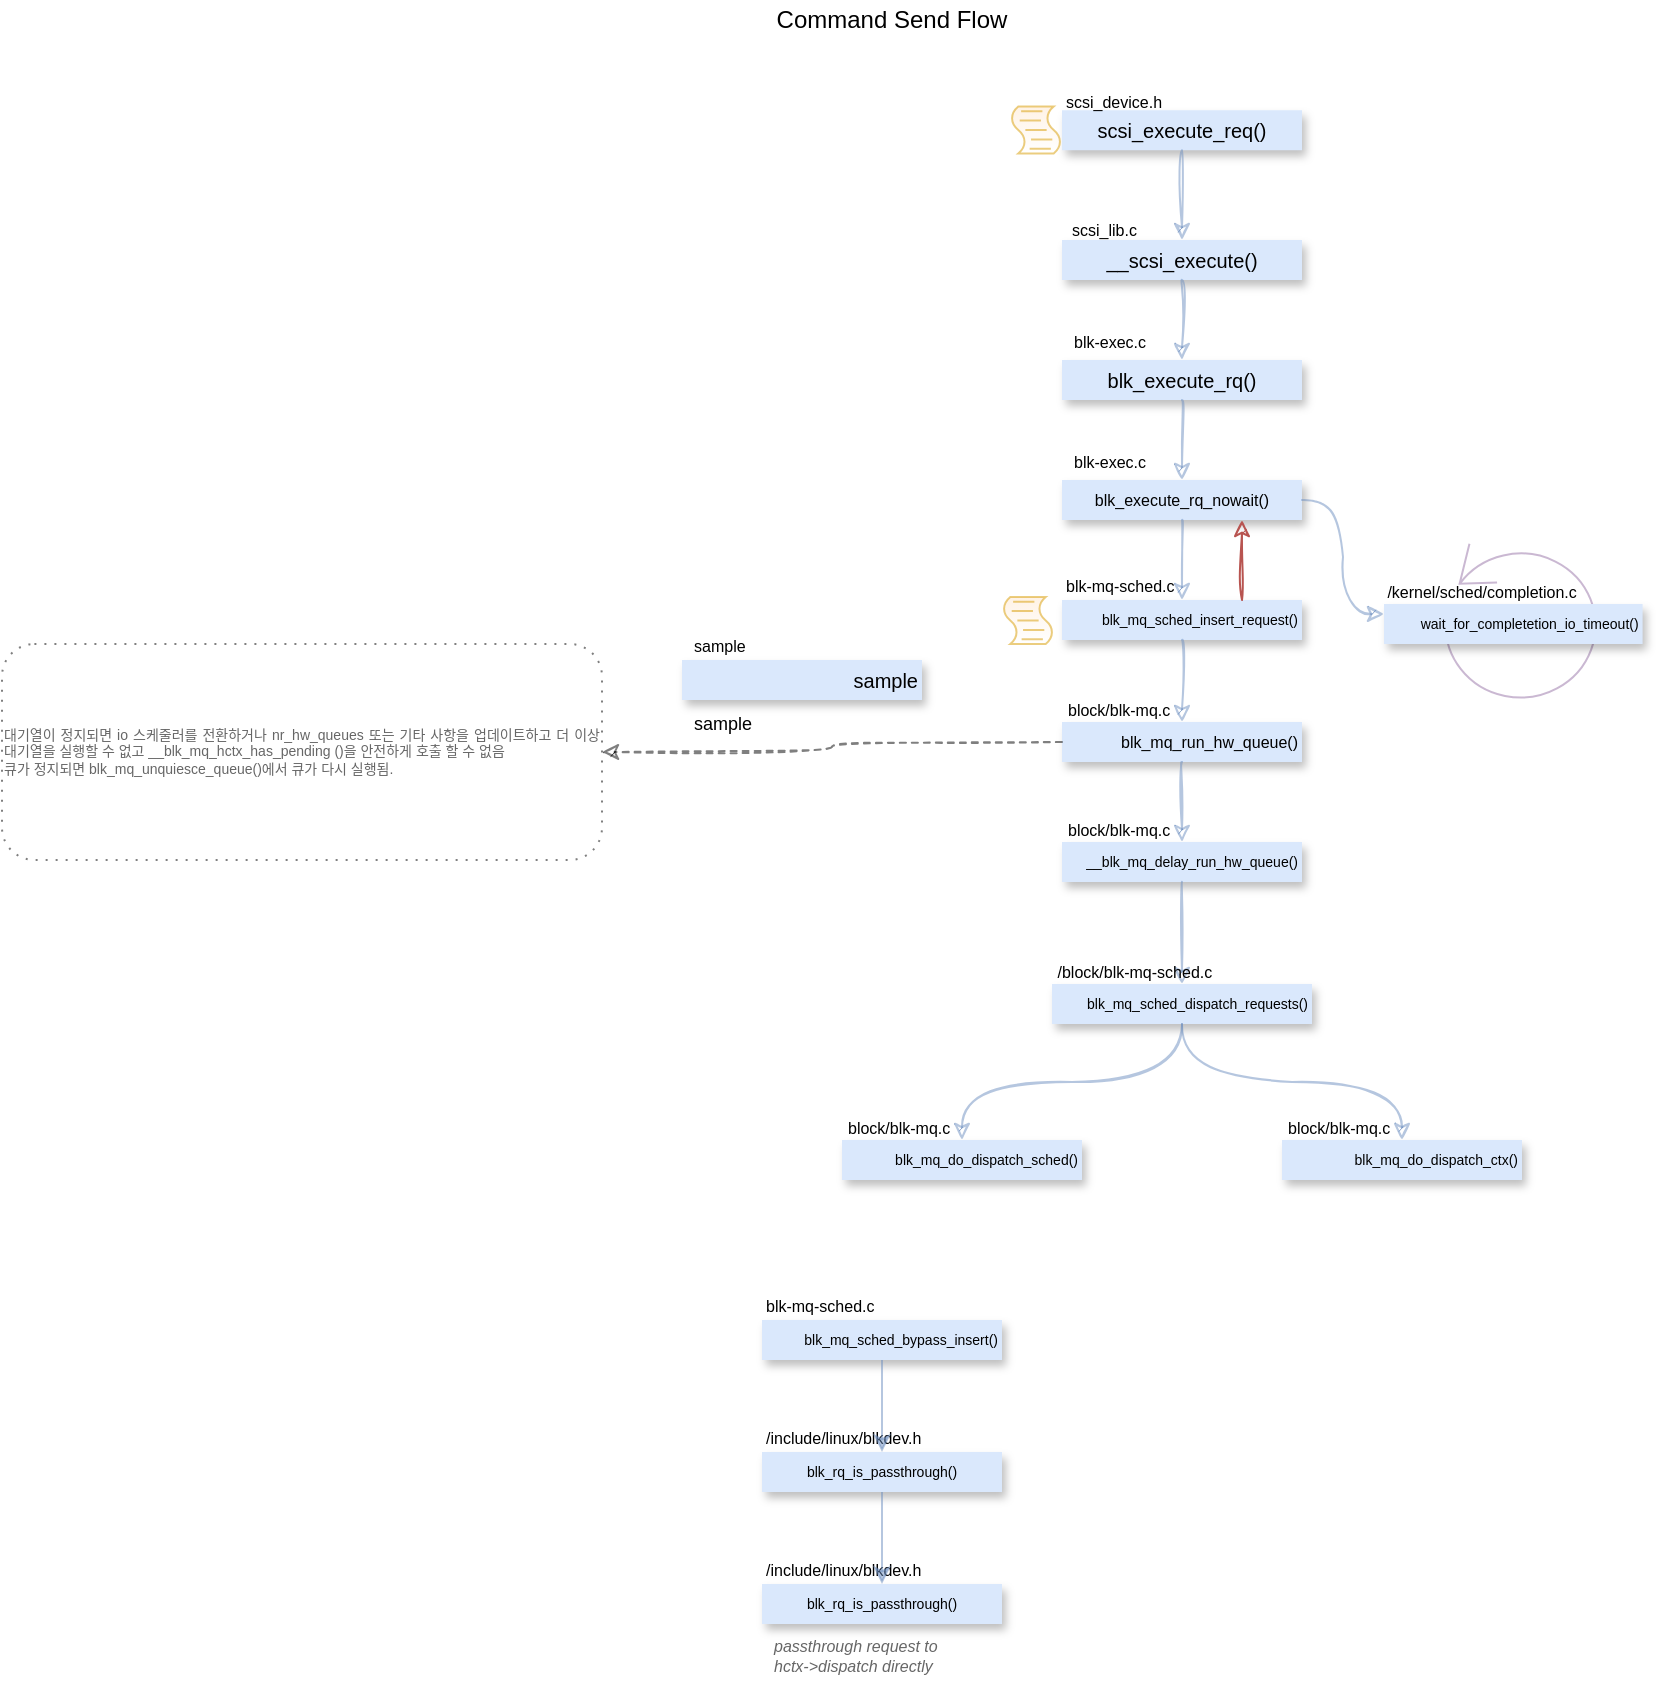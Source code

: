 <mxfile version="13.5.4" type="github" pages="2">
  <diagram name="Command Flow" id="0783ab3e-0a74-02c8-0abd-f7b4e66b4bec">
    <mxGraphModel dx="4013" dy="435" grid="1" gridSize="10" guides="1" tooltips="1" connect="1" arrows="1" fold="1" page="1" pageScale="1" pageWidth="1600" pageHeight="1200" math="0" shadow="0">
      <root>
        <mxCell id="0" />
        <mxCell id="1" parent="0" />
        <mxCell id="EdeA5Pz4NkCI4e-MdcIT-1" value="Command Send Flow" style="text;html=1;strokeColor=none;fillColor=none;align=center;verticalAlign=middle;whiteSpace=wrap;" parent="1" vertex="1">
          <mxGeometry x="-1530" y="10" width="130" height="20" as="geometry" />
        </mxCell>
        <mxCell id="EdeA5Pz4NkCI4e-MdcIT-8" value="" style="group;" parent="1" vertex="1" connectable="0">
          <mxGeometry x="-1380" y="50" width="120" height="50" as="geometry" />
        </mxCell>
        <mxCell id="EdeA5Pz4NkCI4e-MdcIT-9" value="scsi_execute_req()" style="swimlane;fontStyle=0;childLayout=stackLayout;horizontal=1;startSize=25;fillColor=#dae8fc;horizontalStack=0;resizeParent=1;resizeParentMax=0;resizeLast=0;collapsible=1;marginBottom=0;strokeColor=none;fontSize=10;swimlaneLine=0;glass=0;shadow=1;" parent="EdeA5Pz4NkCI4e-MdcIT-8" vertex="1" collapsed="1">
          <mxGeometry y="15.15" width="120" height="20" as="geometry">
            <mxRectangle y="15.15" width="120" height="24.85" as="alternateBounds" />
          </mxGeometry>
        </mxCell>
        <mxCell id="EdeA5Pz4NkCI4e-MdcIT-11" value="scsi_device.h" style="text;strokeColor=none;fillColor=none;align=left;verticalAlign=top;spacingLeft=4;spacingRight=4;overflow=hidden;rotatable=0;points=[[0,0.5],[1,0.5]];portConstraint=eastwest;shadow=1;glass=0;fontSize=8;" parent="EdeA5Pz4NkCI4e-MdcIT-8" vertex="1">
          <mxGeometry x="-4" y="-0.15" width="100" height="15.152" as="geometry" />
        </mxCell>
        <mxCell id="EdeA5Pz4NkCI4e-MdcIT-12" value="" style="group;opacity=50;" parent="1" vertex="1" connectable="0">
          <mxGeometry x="-1380" y="110" width="120" height="246" as="geometry" />
        </mxCell>
        <mxCell id="EdeA5Pz4NkCI4e-MdcIT-13" value="__scsi_execute()" style="swimlane;fontStyle=0;childLayout=stackLayout;horizontal=1;startSize=20;fillColor=#dae8fc;horizontalStack=0;resizeParent=1;resizeParentMax=0;resizeLast=0;collapsible=1;marginBottom=0;strokeColor=none;fontSize=10;swimlaneLine=0;glass=0;shadow=1;" parent="EdeA5Pz4NkCI4e-MdcIT-12" vertex="1" collapsed="1">
          <mxGeometry y="20" width="120" height="20" as="geometry">
            <mxRectangle y="20" width="120" height="46" as="alternateBounds" />
          </mxGeometry>
        </mxCell>
        <mxCell id="EdeA5Pz4NkCI4e-MdcIT-14" value="request and wait result" style="text;strokeColor=none;fillColor=none;align=left;verticalAlign=top;spacingLeft=4;spacingRight=4;overflow=hidden;rotatable=0;points=[[0,0.5],[1,0.5]];portConstraint=eastwest;fontSize=8;fontStyle=2;fontColor=#808080;" parent="EdeA5Pz4NkCI4e-MdcIT-13" vertex="1">
          <mxGeometry y="20" width="120" height="26" as="geometry" />
        </mxCell>
        <mxCell id="EdeA5Pz4NkCI4e-MdcIT-15" value="scsi_lib.c" style="text;strokeColor=none;fillColor=none;align=left;verticalAlign=top;spacingLeft=4;spacingRight=4;overflow=hidden;rotatable=0;points=[[0,0.5],[1,0.5]];portConstraint=eastwest;shadow=1;glass=0;fontSize=8;" parent="EdeA5Pz4NkCI4e-MdcIT-12" vertex="1">
          <mxGeometry x="-1" y="4" width="120" height="20" as="geometry" />
        </mxCell>
        <mxCell id="iEvllXyu_Ajh8W8uYIe0-1" value="" style="group;" vertex="1" connectable="0" parent="EdeA5Pz4NkCI4e-MdcIT-12">
          <mxGeometry y="60" width="120" height="186" as="geometry" />
        </mxCell>
        <mxCell id="iEvllXyu_Ajh8W8uYIe0-2" value="blk_execute_rq()" style="swimlane;fontStyle=0;childLayout=stackLayout;horizontal=1;startSize=20;fillColor=#dae8fc;horizontalStack=0;resizeParent=1;resizeParentMax=0;resizeLast=0;collapsible=1;marginBottom=0;strokeColor=none;fontSize=10;swimlaneLine=0;glass=0;shadow=1;" vertex="1" collapsed="1" parent="iEvllXyu_Ajh8W8uYIe0-1">
          <mxGeometry y="20" width="120" height="20" as="geometry">
            <mxRectangle y="20" width="120" height="46" as="alternateBounds" />
          </mxGeometry>
        </mxCell>
        <mxCell id="iEvllXyu_Ajh8W8uYIe0-3" value="insert request into queue" style="text;strokeColor=none;fillColor=none;align=left;verticalAlign=top;spacingLeft=4;spacingRight=4;overflow=hidden;rotatable=0;points=[[0,0.5],[1,0.5]];portConstraint=eastwest;fontSize=9;fontStyle=2;fontColor=#808080;" vertex="1" parent="iEvllXyu_Ajh8W8uYIe0-2">
          <mxGeometry y="20" width="120" height="26" as="geometry" />
        </mxCell>
        <mxCell id="iEvllXyu_Ajh8W8uYIe0-4" value="blk-exec.c" style="text;strokeColor=none;fillColor=none;align=left;verticalAlign=top;spacingLeft=4;spacingRight=4;overflow=hidden;rotatable=0;points=[[0,0.5],[1,0.5]];portConstraint=eastwest;shadow=1;glass=0;fontSize=8;" vertex="1" parent="iEvllXyu_Ajh8W8uYIe0-1">
          <mxGeometry width="100" height="20" as="geometry" />
        </mxCell>
        <mxCell id="iEvllXyu_Ajh8W8uYIe0-8" value="" style="group;" vertex="1" connectable="0" parent="iEvllXyu_Ajh8W8uYIe0-1">
          <mxGeometry y="60" width="120" height="126" as="geometry" />
        </mxCell>
        <mxCell id="iEvllXyu_Ajh8W8uYIe0-9" value="blk_execute_rq_nowait()" style="swimlane;fontStyle=0;childLayout=stackLayout;horizontal=1;startSize=20;fillColor=#dae8fc;horizontalStack=0;resizeParent=1;resizeParentMax=0;resizeLast=0;collapsible=1;marginBottom=0;strokeColor=none;fontSize=8;swimlaneLine=0;glass=0;shadow=1;align=center;" vertex="1" collapsed="1" parent="iEvllXyu_Ajh8W8uYIe0-8">
          <mxGeometry y="20" width="120" height="20" as="geometry">
            <mxRectangle y="20" width="120" height="46" as="alternateBounds" />
          </mxGeometry>
        </mxCell>
        <mxCell id="iEvllXyu_Ajh8W8uYIe0-10" value="insert request into queue" style="text;strokeColor=none;fillColor=none;align=left;verticalAlign=top;spacingLeft=4;spacingRight=4;overflow=hidden;rotatable=0;points=[[0,0.5],[1,0.5]];portConstraint=eastwest;fontSize=9;fontStyle=2;fontColor=#808080;" vertex="1" parent="iEvllXyu_Ajh8W8uYIe0-9">
          <mxGeometry y="20" width="120" height="26" as="geometry" />
        </mxCell>
        <mxCell id="iEvllXyu_Ajh8W8uYIe0-11" value="blk-exec.c" style="text;strokeColor=none;fillColor=none;align=left;verticalAlign=top;spacingLeft=4;spacingRight=4;overflow=hidden;rotatable=0;points=[[0,0.5],[1,0.5]];portConstraint=eastwest;shadow=1;glass=0;fontSize=8;" vertex="1" parent="iEvllXyu_Ajh8W8uYIe0-8">
          <mxGeometry width="100" height="20" as="geometry" />
        </mxCell>
        <mxCell id="iEvllXyu_Ajh8W8uYIe0-13" value="" style="group;" vertex="1" connectable="0" parent="iEvllXyu_Ajh8W8uYIe0-8">
          <mxGeometry y="60" width="120" height="66" as="geometry" />
        </mxCell>
        <mxCell id="iEvllXyu_Ajh8W8uYIe0-14" value="blk_mq_sched_insert_request()" style="swimlane;fontStyle=0;childLayout=stackLayout;horizontal=1;startSize=20;fillColor=#dae8fc;horizontalStack=0;resizeParent=1;resizeParentMax=0;resizeLast=0;collapsible=1;marginBottom=0;strokeColor=none;fontSize=7;swimlaneLine=0;glass=0;shadow=1;align=right;" vertex="1" collapsed="1" parent="iEvllXyu_Ajh8W8uYIe0-13">
          <mxGeometry y="20" width="120" height="20" as="geometry">
            <mxRectangle y="20" width="120" height="46" as="alternateBounds" />
          </mxGeometry>
        </mxCell>
        <mxCell id="iEvllXyu_Ajh8W8uYIe0-15" value="Queue Block에 insert" style="text;strokeColor=none;fillColor=none;align=left;verticalAlign=top;spacingLeft=4;spacingRight=4;overflow=hidden;rotatable=0;points=[[0,0.5],[1,0.5]];portConstraint=eastwest;fontSize=9;fontStyle=2;fontColor=#808080;" vertex="1" parent="iEvllXyu_Ajh8W8uYIe0-14">
          <mxGeometry y="20" width="120" height="26" as="geometry" />
        </mxCell>
        <mxCell id="iEvllXyu_Ajh8W8uYIe0-16" value="blk-mq-sched.c&#xa;" style="text;strokeColor=none;fillColor=none;align=left;verticalAlign=top;spacingLeft=4;spacingRight=4;overflow=hidden;rotatable=0;points=[[0,0.5],[1,0.5]];portConstraint=eastwest;shadow=1;glass=0;fontSize=8;" vertex="1" parent="iEvllXyu_Ajh8W8uYIe0-13">
          <mxGeometry x="-4" y="2" width="100" height="20" as="geometry" />
        </mxCell>
        <mxCell id="iEvllXyu_Ajh8W8uYIe0-17" style="edgeStyle=orthogonalEdgeStyle;rounded=0;orthogonalLoop=1;jettySize=auto;html=1;fontSize=7;fillColor=#dae8fc;strokeColor=#6c8ebf;opacity=50;curved=1;sketch=1;" edge="1" parent="iEvllXyu_Ajh8W8uYIe0-8" source="iEvllXyu_Ajh8W8uYIe0-9" target="iEvllXyu_Ajh8W8uYIe0-14">
          <mxGeometry relative="1" as="geometry" />
        </mxCell>
        <mxCell id="iEvllXyu_Ajh8W8uYIe0-21" style="edgeStyle=orthogonalEdgeStyle;rounded=0;orthogonalLoop=1;jettySize=auto;html=1;entryX=0.75;entryY=1;entryDx=0;entryDy=0;fontSize=7;fillColor=#f8cecc;strokeColor=#b85450;curved=1;sketch=1;" edge="1" parent="iEvllXyu_Ajh8W8uYIe0-8" source="iEvllXyu_Ajh8W8uYIe0-14" target="iEvllXyu_Ajh8W8uYIe0-9">
          <mxGeometry relative="1" as="geometry">
            <Array as="points">
              <mxPoint x="90" y="70" />
              <mxPoint x="90" y="70" />
            </Array>
          </mxGeometry>
        </mxCell>
        <mxCell id="iEvllXyu_Ajh8W8uYIe0-12" style="edgeStyle=orthogonalEdgeStyle;rounded=0;orthogonalLoop=1;jettySize=auto;html=1;entryX=0.5;entryY=0;entryDx=0;entryDy=0;fontSize=9;fillColor=#dae8fc;strokeColor=#6c8ebf;opacity=50;curved=1;sketch=1;" edge="1" parent="iEvllXyu_Ajh8W8uYIe0-1" source="iEvllXyu_Ajh8W8uYIe0-2" target="iEvllXyu_Ajh8W8uYIe0-9">
          <mxGeometry relative="1" as="geometry" />
        </mxCell>
        <mxCell id="iEvllXyu_Ajh8W8uYIe0-7" style="edgeStyle=orthogonalEdgeStyle;rounded=0;orthogonalLoop=1;jettySize=auto;html=1;fillColor=#dae8fc;strokeColor=#6c8ebf;opacity=50;curved=1;sketch=1;" edge="1" parent="EdeA5Pz4NkCI4e-MdcIT-12" source="EdeA5Pz4NkCI4e-MdcIT-13" target="iEvllXyu_Ajh8W8uYIe0-2">
          <mxGeometry relative="1" as="geometry" />
        </mxCell>
        <mxCell id="EdeA5Pz4NkCI4e-MdcIT-16" style="edgeStyle=orthogonalEdgeStyle;rounded=0;orthogonalLoop=1;jettySize=auto;html=1;fontSize=8;strokeColor=#6c8ebf;exitX=0.5;exitY=1;exitDx=0;exitDy=0;fillColor=#dae8fc;opacity=50;curved=1;sketch=1;" parent="1" source="EdeA5Pz4NkCI4e-MdcIT-9" target="EdeA5Pz4NkCI4e-MdcIT-13" edge="1">
          <mxGeometry relative="1" as="geometry">
            <mxPoint x="-1450" y="140" as="sourcePoint" />
            <mxPoint x="-1320" y="140" as="targetPoint" />
          </mxGeometry>
        </mxCell>
        <mxCell id="iEvllXyu_Ajh8W8uYIe0-22" style="edgeStyle=orthogonalEdgeStyle;rounded=0;orthogonalLoop=1;jettySize=auto;html=1;fontSize=7;fillColor=#dae8fc;strokeColor=#6c8ebf;entryX=0;entryY=0.25;entryDx=0;entryDy=0;opacity=50;curved=1;sketch=1;" edge="1" parent="1" source="iEvllXyu_Ajh8W8uYIe0-9" target="iEvllXyu_Ajh8W8uYIe0-45">
          <mxGeometry relative="1" as="geometry">
            <mxPoint x="-1222" y="261" as="targetPoint" />
          </mxGeometry>
        </mxCell>
        <mxCell id="iEvllXyu_Ajh8W8uYIe0-44" value="" style="group;" vertex="1" connectable="0" parent="1">
          <mxGeometry x="-1219" y="292" width="139" height="80" as="geometry" />
        </mxCell>
        <mxCell id="iEvllXyu_Ajh8W8uYIe0-123" value="" style="shape=mxgraph.bpmn.loop;html=1;outlineConnect=0;fontSize=8;opacity=50;align=center;fillColor=#e1d5e7;strokeColor=#9673a6;rotation=88;" vertex="1" parent="iEvllXyu_Ajh8W8uYIe0-44">
          <mxGeometry x="29" y="-11" width="81" height="81" as="geometry" />
        </mxCell>
        <mxCell id="iEvllXyu_Ajh8W8uYIe0-45" value="wait_for_completetion_io_timeout()" style="swimlane;fontStyle=0;childLayout=stackLayout;horizontal=1;startSize=20;fillColor=#dae8fc;horizontalStack=0;resizeParent=1;resizeParentMax=0;resizeLast=0;collapsible=1;marginBottom=0;strokeColor=none;fontSize=7;swimlaneLine=0;glass=0;shadow=1;align=right;" vertex="1" collapsed="1" parent="iEvllXyu_Ajh8W8uYIe0-44">
          <mxGeometry y="20" width="129.302" height="20" as="geometry">
            <mxRectangle y="20" width="129" height="46" as="alternateBounds" />
          </mxGeometry>
        </mxCell>
        <mxCell id="iEvllXyu_Ajh8W8uYIe0-46" value=" hang_check * (HZ/2) 만큼 &#xa;wait 이후 timeout" style="text;strokeColor=none;fillColor=none;align=left;verticalAlign=top;spacingLeft=4;spacingRight=4;overflow=hidden;rotatable=0;points=[[0,0.5],[1,0.5]];portConstraint=eastwest;fontSize=8;fontStyle=2;fontColor=#808080;" vertex="1" parent="iEvllXyu_Ajh8W8uYIe0-45">
          <mxGeometry y="20" width="129.302" height="26" as="geometry" />
        </mxCell>
        <mxCell id="iEvllXyu_Ajh8W8uYIe0-47" value="/kernel/sched/completion.c" style="text;strokeColor=none;fillColor=none;align=left;verticalAlign=top;spacingLeft=4;spacingRight=4;overflow=hidden;rotatable=0;points=[[0,0.5],[1,0.5]];portConstraint=eastwest;shadow=1;glass=0;fontSize=8;" vertex="1" parent="iEvllXyu_Ajh8W8uYIe0-44">
          <mxGeometry x="-4.31" y="3" width="115.833" height="20" as="geometry" />
        </mxCell>
        <mxCell id="iEvllXyu_Ajh8W8uYIe0-48" value="" style="group;" vertex="1" connectable="0" parent="1">
          <mxGeometry x="-1530" y="650" width="120" height="66" as="geometry" />
        </mxCell>
        <mxCell id="iEvllXyu_Ajh8W8uYIe0-49" value="blk_mq_sched_bypass_insert()" style="swimlane;fontStyle=0;childLayout=stackLayout;horizontal=1;startSize=20;fillColor=#dae8fc;horizontalStack=0;resizeParent=1;resizeParentMax=0;resizeLast=0;collapsible=1;marginBottom=0;strokeColor=none;fontSize=7;swimlaneLine=0;glass=0;shadow=1;align=right;" vertex="1" collapsed="1" parent="iEvllXyu_Ajh8W8uYIe0-48">
          <mxGeometry y="20" width="120" height="20" as="geometry">
            <mxRectangle y="20" width="120" height="46" as="alternateBounds" />
          </mxGeometry>
        </mxCell>
        <mxCell id="iEvllXyu_Ajh8W8uYIe0-50" value="passthrough request to&#xa;hctx-&gt;dispatch directly" style="text;strokeColor=none;fillColor=none;align=left;verticalAlign=top;spacingLeft=4;spacingRight=4;overflow=hidden;rotatable=0;points=[[0,0.5],[1,0.5]];portConstraint=eastwest;fontSize=8;fontStyle=2;fontColor=#666666;" vertex="1" parent="iEvllXyu_Ajh8W8uYIe0-49">
          <mxGeometry y="20" width="120" height="26" as="geometry" />
        </mxCell>
        <mxCell id="iEvllXyu_Ajh8W8uYIe0-51" value="blk-mq-sched.c&#xa;" style="text;strokeColor=none;fillColor=none;align=left;verticalAlign=top;spacingLeft=4;spacingRight=4;overflow=hidden;rotatable=0;points=[[0,0.5],[1,0.5]];portConstraint=eastwest;shadow=1;glass=0;fontSize=8;" vertex="1" parent="iEvllXyu_Ajh8W8uYIe0-48">
          <mxGeometry x="-4" y="2" width="100" height="20" as="geometry" />
        </mxCell>
        <mxCell id="iEvllXyu_Ajh8W8uYIe0-53" value="" style="group;" vertex="1" connectable="0" parent="1">
          <mxGeometry x="-1530" y="716" width="120" height="66" as="geometry" />
        </mxCell>
        <mxCell id="iEvllXyu_Ajh8W8uYIe0-54" value=" blk_rq_is_passthrough()" style="swimlane;fontStyle=0;childLayout=stackLayout;horizontal=1;startSize=20;fillColor=#dae8fc;horizontalStack=0;resizeParent=1;resizeParentMax=0;resizeLast=0;collapsible=1;marginBottom=0;strokeColor=none;fontSize=7;swimlaneLine=0;glass=0;shadow=1;align=center;" vertex="1" collapsed="1" parent="iEvllXyu_Ajh8W8uYIe0-53">
          <mxGeometry y="20" width="120" height="20" as="geometry">
            <mxRectangle y="20" width="120" height="46" as="alternateBounds" />
          </mxGeometry>
        </mxCell>
        <mxCell id="iEvllXyu_Ajh8W8uYIe0-56" value="/include/linux/blkdev.h" style="text;strokeColor=none;fillColor=none;align=left;verticalAlign=top;spacingLeft=4;spacingRight=4;overflow=hidden;rotatable=0;points=[[0,0.5],[1,0.5]];portConstraint=eastwest;shadow=1;glass=0;fontSize=8;" vertex="1" parent="iEvllXyu_Ajh8W8uYIe0-53">
          <mxGeometry x="-4" y="2" width="100" height="20" as="geometry" />
        </mxCell>
        <mxCell id="iEvllXyu_Ajh8W8uYIe0-57" value="" style="group;" vertex="1" connectable="0" parent="1">
          <mxGeometry x="-1530" y="782" width="120" height="66" as="geometry" />
        </mxCell>
        <mxCell id="iEvllXyu_Ajh8W8uYIe0-58" value=" blk_rq_is_passthrough()" style="swimlane;fontStyle=0;childLayout=stackLayout;horizontal=1;startSize=20;fillColor=#dae8fc;horizontalStack=0;resizeParent=1;resizeParentMax=0;resizeLast=0;collapsible=1;marginBottom=0;strokeColor=none;fontSize=7;swimlaneLine=0;glass=0;shadow=1;align=center;" vertex="1" parent="iEvllXyu_Ajh8W8uYIe0-57">
          <mxGeometry y="20" width="120" height="46" as="geometry">
            <mxRectangle y="20" width="120" height="20" as="alternateBounds" />
          </mxGeometry>
        </mxCell>
        <mxCell id="iEvllXyu_Ajh8W8uYIe0-59" value="passthrough request to&#xa;hctx-&gt;dispatch directly" style="text;strokeColor=none;fillColor=none;align=left;verticalAlign=top;spacingLeft=4;spacingRight=4;overflow=hidden;rotatable=0;points=[[0,0.5],[1,0.5]];portConstraint=eastwest;fontSize=8;fontColor=#666666;fontStyle=2;" vertex="1" parent="iEvllXyu_Ajh8W8uYIe0-58">
          <mxGeometry y="20" width="120" height="26" as="geometry" />
        </mxCell>
        <mxCell id="iEvllXyu_Ajh8W8uYIe0-60" value="/include/linux/blkdev.h" style="text;strokeColor=none;fillColor=none;align=left;verticalAlign=top;spacingLeft=4;spacingRight=4;overflow=hidden;rotatable=0;points=[[0,0.5],[1,0.5]];portConstraint=eastwest;shadow=1;glass=0;fontSize=8;" vertex="1" parent="iEvllXyu_Ajh8W8uYIe0-57">
          <mxGeometry x="-4" y="2" width="100" height="20" as="geometry" />
        </mxCell>
        <mxCell id="iEvllXyu_Ajh8W8uYIe0-61" style="edgeStyle=orthogonalEdgeStyle;rounded=0;orthogonalLoop=1;jettySize=auto;html=1;fontSize=8;fontColor=#666666;fillColor=#dae8fc;strokeColor=#6c8ebf;opacity=50;curved=1;" edge="1" parent="1" source="iEvllXyu_Ajh8W8uYIe0-49" target="iEvllXyu_Ajh8W8uYIe0-54">
          <mxGeometry relative="1" as="geometry" />
        </mxCell>
        <mxCell id="iEvllXyu_Ajh8W8uYIe0-94" style="edgeStyle=orthogonalEdgeStyle;rounded=1;orthogonalLoop=1;jettySize=auto;html=1;fontSize=8;fontColor=#666666;opacity=50;fillColor=#dae8fc;strokeColor=#6c8ebf;curved=1;" edge="1" parent="1" source="iEvllXyu_Ajh8W8uYIe0-54" target="iEvllXyu_Ajh8W8uYIe0-58">
          <mxGeometry relative="1" as="geometry" />
        </mxCell>
        <mxCell id="iEvllXyu_Ajh8W8uYIe0-96" style="edgeStyle=orthogonalEdgeStyle;rounded=1;orthogonalLoop=1;jettySize=auto;html=1;fontSize=8;fontColor=#666666;opacity=50;fillColor=#dae8fc;strokeColor=#6c8ebf;curved=1;sketch=1;" edge="1" parent="1" source="iEvllXyu_Ajh8W8uYIe0-14" target="iEvllXyu_Ajh8W8uYIe0-106">
          <mxGeometry relative="1" as="geometry">
            <mxPoint x="-1319.971" y="350.007" as="targetPoint" />
          </mxGeometry>
        </mxCell>
        <UserObject label="" link="https://elixir.bootlin.com/linux/v5.4.50/source/block/blk-mq-sched.c#L384" id="iEvllXyu_Ajh8W8uYIe0-99">
          <mxCell style="shape=mxgraph.bpmn.script_task;html=1;outlineConnect=0;fontSize=8;opacity=50;align=center;fillColor=#ffe6cc;strokeColor=#d79b00;gradientColor=#ffffff;" vertex="1" parent="1">
            <mxGeometry x="-1410" y="308.5" width="26" height="23.5" as="geometry" />
          </mxCell>
        </UserObject>
        <mxCell id="iEvllXyu_Ajh8W8uYIe0-105" value="" style="group;" vertex="1" connectable="0" parent="1">
          <mxGeometry x="-1380" y="320" width="120" height="97" as="geometry" />
        </mxCell>
        <mxCell id="iEvllXyu_Ajh8W8uYIe0-108" value="block/blk-mq.c" style="text;strokeColor=none;fillColor=none;align=left;verticalAlign=top;spacingLeft=4;spacingRight=4;overflow=hidden;rotatable=0;points=[[0,0.5],[1,0.5]];portConstraint=eastwest;shadow=1;glass=0;fontSize=8;" vertex="1" parent="iEvllXyu_Ajh8W8uYIe0-105">
          <mxGeometry x="-3" y="34" width="100" height="20" as="geometry" />
        </mxCell>
        <mxCell id="iEvllXyu_Ajh8W8uYIe0-106" value="blk_mq_run_hw_queue()" style="swimlane;fontStyle=0;childLayout=stackLayout;horizontal=1;startSize=20;fillColor=#dae8fc;horizontalStack=0;resizeParent=1;resizeParentMax=0;resizeLast=0;collapsible=1;marginBottom=0;strokeColor=none;fontSize=8;swimlaneLine=0;glass=0;shadow=1;align=right;" vertex="1" collapsed="1" parent="iEvllXyu_Ajh8W8uYIe0-105">
          <mxGeometry y="51" width="120" height="20" as="geometry">
            <mxRectangle y="51" width="120" height="46" as="alternateBounds" />
          </mxGeometry>
        </mxCell>
        <mxCell id="iEvllXyu_Ajh8W8uYIe0-107" value="+ field: type" style="text;strokeColor=none;fillColor=none;align=left;verticalAlign=top;spacingLeft=4;spacingRight=4;overflow=hidden;rotatable=0;points=[[0,0.5],[1,0.5]];portConstraint=eastwest;fontSize=9;" vertex="1" parent="iEvllXyu_Ajh8W8uYIe0-106">
          <mxGeometry y="20" width="120" height="26" as="geometry" />
        </mxCell>
        <mxCell id="iEvllXyu_Ajh8W8uYIe0-124" value="" style="group;" vertex="1" connectable="0" parent="1">
          <mxGeometry x="-1380" y="380" width="120" height="71" as="geometry" />
        </mxCell>
        <mxCell id="iEvllXyu_Ajh8W8uYIe0-125" value="block/blk-mq.c" style="text;strokeColor=none;fillColor=none;align=left;verticalAlign=top;spacingLeft=4;spacingRight=4;overflow=hidden;rotatable=0;points=[[0,0.5],[1,0.5]];portConstraint=eastwest;shadow=1;glass=0;fontSize=8;" vertex="1" parent="iEvllXyu_Ajh8W8uYIe0-124">
          <mxGeometry x="-3" y="34" width="100" height="20" as="geometry" />
        </mxCell>
        <mxCell id="iEvllXyu_Ajh8W8uYIe0-126" value="__blk_mq_delay_run_hw_queue()" style="swimlane;fontStyle=0;childLayout=stackLayout;horizontal=1;startSize=20;fillColor=#dae8fc;horizontalStack=0;resizeParent=1;resizeParentMax=0;resizeLast=0;collapsible=1;marginBottom=0;strokeColor=none;fontSize=7;swimlaneLine=0;glass=0;shadow=1;align=right;" vertex="1" collapsed="1" parent="iEvllXyu_Ajh8W8uYIe0-124">
          <mxGeometry y="51" width="120" height="20" as="geometry">
            <mxRectangle y="51" width="120" height="46" as="alternateBounds" />
          </mxGeometry>
        </mxCell>
        <mxCell id="iEvllXyu_Ajh8W8uYIe0-127" value="+ field: type" style="text;strokeColor=none;fillColor=none;align=left;verticalAlign=top;spacingLeft=4;spacingRight=4;overflow=hidden;rotatable=0;points=[[0,0.5],[1,0.5]];portConstraint=eastwest;fontSize=9;" vertex="1" parent="iEvllXyu_Ajh8W8uYIe0-126">
          <mxGeometry y="20" width="120" height="26" as="geometry" />
        </mxCell>
        <mxCell id="iEvllXyu_Ajh8W8uYIe0-128" style="edgeStyle=orthogonalEdgeStyle;curved=1;rounded=0;sketch=1;orthogonalLoop=1;jettySize=auto;html=1;entryX=0.5;entryY=0;entryDx=0;entryDy=0;strokeColor=#6c8ebf;fillColor=#dae8fc;fontSize=7;opacity=50;" edge="1" parent="1" source="iEvllXyu_Ajh8W8uYIe0-106" target="iEvllXyu_Ajh8W8uYIe0-126">
          <mxGeometry relative="1" as="geometry" />
        </mxCell>
        <UserObject label="" link="https://elixir.bootlin.com/linux/v5.4.50/source/include/scsi/scsi_device.h#L446" id="iEvllXyu_Ajh8W8uYIe0-129">
          <mxCell style="shape=mxgraph.bpmn.script_task;html=1;outlineConnect=0;fontSize=8;opacity=50;align=center;fillColor=#ffe6cc;strokeColor=#d79b00;gradientColor=#ffffff;" vertex="1" parent="1">
            <mxGeometry x="-1406" y="63.25" width="26" height="23.5" as="geometry" />
          </mxCell>
        </UserObject>
        <mxCell id="EdeA5Pz4NkCI4e-MdcIT-7" value="" style="group;" parent="1" vertex="1" connectable="0">
          <mxGeometry x="-1570" y="320" width="120" height="66" as="geometry" />
        </mxCell>
        <mxCell id="EdeA5Pz4NkCI4e-MdcIT-2" value="sample" style="swimlane;fontStyle=0;childLayout=stackLayout;horizontal=1;startSize=20;fillColor=#dae8fc;horizontalStack=0;resizeParent=1;resizeParentMax=0;resizeLast=0;collapsible=1;marginBottom=0;strokeColor=none;fontSize=10;swimlaneLine=0;glass=0;shadow=1;align=right;" parent="EdeA5Pz4NkCI4e-MdcIT-7" vertex="1">
          <mxGeometry y="20" width="120" height="46" as="geometry">
            <mxRectangle x="50" y="70" width="120" height="20" as="alternateBounds" />
          </mxGeometry>
        </mxCell>
        <mxCell id="EdeA5Pz4NkCI4e-MdcIT-3" value="sample" style="text;strokeColor=none;fillColor=none;align=left;verticalAlign=top;spacingLeft=4;spacingRight=4;overflow=hidden;rotatable=0;points=[[0,0.5],[1,0.5]];portConstraint=eastwest;fontSize=9;" parent="EdeA5Pz4NkCI4e-MdcIT-2" vertex="1">
          <mxGeometry y="20" width="120" height="26" as="geometry" />
        </mxCell>
        <mxCell id="EdeA5Pz4NkCI4e-MdcIT-6" value="sample" style="text;strokeColor=none;fillColor=none;align=left;verticalAlign=top;spacingLeft=4;spacingRight=4;overflow=hidden;rotatable=0;points=[[0,0.5],[1,0.5]];portConstraint=eastwest;shadow=1;glass=0;fontSize=8;" parent="EdeA5Pz4NkCI4e-MdcIT-7" vertex="1">
          <mxGeometry y="2" width="97" height="20" as="geometry" />
        </mxCell>
        <mxCell id="iEvllXyu_Ajh8W8uYIe0-131" value="&lt;div style=&quot;text-align: justify&quot;&gt;&lt;span style=&quot;text-align: left&quot;&gt;대기열이 정지되면 io 스케줄러를 전환하거나 nr_hw_queues 또는 기타 사항을 업데이트하고 더 이상 대기열을 실행할 수 없고 __blk_mq_hctx_has_pending ()을 안전하게 호출 할 수 없음&lt;/span&gt;&lt;/div&gt;&lt;span style=&quot;text-align: left&quot;&gt;&lt;div style=&quot;text-align: justify&quot;&gt;&lt;span&gt;큐가 정지되면 blk_mq_unquiesce_queue()에서 큐가 다시 실행됨.&lt;/span&gt;&lt;/div&gt;&lt;/span&gt;" style="shape=ext;rounded=1;html=1;whiteSpace=wrap;dashed=1;dashPattern=1 4;gradientColor=#ffffff;fontSize=7;fontColor=#666666;opacity=50;align=center;glass=0;sketch=0;" vertex="1" parent="1">
          <mxGeometry x="-1910" y="332" width="300" height="108" as="geometry" />
        </mxCell>
        <mxCell id="iEvllXyu_Ajh8W8uYIe0-132" style="edgeStyle=orthogonalEdgeStyle;curved=1;rounded=0;sketch=1;orthogonalLoop=1;jettySize=auto;html=1;entryX=1;entryY=0.5;entryDx=0;entryDy=0;fillColor=#dae8fc;fontSize=7;opacity=50;dashed=1;" edge="1" parent="1" source="iEvllXyu_Ajh8W8uYIe0-106" target="iEvllXyu_Ajh8W8uYIe0-131">
          <mxGeometry relative="1" as="geometry" />
        </mxCell>
        <mxCell id="iEvllXyu_Ajh8W8uYIe0-133" style="edgeStyle=orthogonalEdgeStyle;curved=1;rounded=0;sketch=1;orthogonalLoop=1;jettySize=auto;html=1;strokeColor=#6c8ebf;fillColor=#dae8fc;fontSize=7;opacity=50;entryX=0.5;entryY=0;entryDx=0;entryDy=0;" edge="1" parent="1" source="iEvllXyu_Ajh8W8uYIe0-126" target="iEvllXyu_Ajh8W8uYIe0-136">
          <mxGeometry relative="1" as="geometry">
            <mxPoint x="-1310" y="530" as="targetPoint" />
          </mxGeometry>
        </mxCell>
        <mxCell id="iEvllXyu_Ajh8W8uYIe0-134" value="" style="group;" vertex="1" connectable="0" parent="1">
          <mxGeometry x="-1385" y="451" width="130" height="71" as="geometry" />
        </mxCell>
        <mxCell id="iEvllXyu_Ajh8W8uYIe0-135" value="/block/blk-mq-sched.c" style="text;strokeColor=none;fillColor=none;align=left;verticalAlign=top;spacingLeft=4;spacingRight=4;overflow=hidden;rotatable=0;points=[[0,0.5],[1,0.5]];portConstraint=eastwest;shadow=1;glass=0;fontSize=8;" vertex="1" parent="iEvllXyu_Ajh8W8uYIe0-134">
          <mxGeometry x="-3.25" y="34" width="108.333" height="20" as="geometry" />
        </mxCell>
        <mxCell id="iEvllXyu_Ajh8W8uYIe0-136" value="blk_mq_sched_dispatch_requests()" style="swimlane;fontStyle=0;childLayout=stackLayout;horizontal=1;startSize=20;fillColor=#dae8fc;horizontalStack=0;resizeParent=1;resizeParentMax=0;resizeLast=0;collapsible=1;marginBottom=0;strokeColor=none;fontSize=7;swimlaneLine=0;glass=0;shadow=1;align=right;" vertex="1" collapsed="1" parent="iEvllXyu_Ajh8W8uYIe0-134">
          <mxGeometry y="51" width="130" height="20" as="geometry">
            <mxRectangle y="51" width="120" height="46" as="alternateBounds" />
          </mxGeometry>
        </mxCell>
        <mxCell id="iEvllXyu_Ajh8W8uYIe0-137" value="+ field: type" style="text;strokeColor=none;fillColor=none;align=left;verticalAlign=top;spacingLeft=4;spacingRight=4;overflow=hidden;rotatable=0;points=[[0,0.5],[1,0.5]];portConstraint=eastwest;fontSize=9;" vertex="1" parent="iEvllXyu_Ajh8W8uYIe0-136">
          <mxGeometry y="20" width="130" height="26" as="geometry" />
        </mxCell>
        <mxCell id="iEvllXyu_Ajh8W8uYIe0-138" value="" style="group;" vertex="1" connectable="0" parent="1">
          <mxGeometry x="-1490" y="529" width="120" height="71" as="geometry" />
        </mxCell>
        <mxCell id="iEvllXyu_Ajh8W8uYIe0-139" value="block/blk-mq.c" style="text;strokeColor=none;fillColor=none;align=left;verticalAlign=top;spacingLeft=4;spacingRight=4;overflow=hidden;rotatable=0;points=[[0,0.5],[1,0.5]];portConstraint=eastwest;shadow=1;glass=0;fontSize=8;" vertex="1" parent="iEvllXyu_Ajh8W8uYIe0-138">
          <mxGeometry x="-3" y="34" width="100" height="20" as="geometry" />
        </mxCell>
        <mxCell id="iEvllXyu_Ajh8W8uYIe0-140" value="blk_mq_do_dispatch_sched()" style="swimlane;fontStyle=0;childLayout=stackLayout;horizontal=1;startSize=20;fillColor=#dae8fc;horizontalStack=0;resizeParent=1;resizeParentMax=0;resizeLast=0;collapsible=1;marginBottom=0;strokeColor=none;fontSize=7;swimlaneLine=0;glass=0;shadow=1;align=right;" vertex="1" collapsed="1" parent="iEvllXyu_Ajh8W8uYIe0-138">
          <mxGeometry y="51" width="120" height="20" as="geometry">
            <mxRectangle y="51" width="120" height="46" as="alternateBounds" />
          </mxGeometry>
        </mxCell>
        <mxCell id="iEvllXyu_Ajh8W8uYIe0-141" value="+ field: type" style="text;strokeColor=none;fillColor=none;align=left;verticalAlign=top;spacingLeft=4;spacingRight=4;overflow=hidden;rotatable=0;points=[[0,0.5],[1,0.5]];portConstraint=eastwest;fontSize=9;" vertex="1" parent="iEvllXyu_Ajh8W8uYIe0-140">
          <mxGeometry y="20" width="120" height="26" as="geometry" />
        </mxCell>
        <mxCell id="iEvllXyu_Ajh8W8uYIe0-142" value="" style="group;" vertex="1" connectable="0" parent="1">
          <mxGeometry x="-1270" y="529" width="120" height="71" as="geometry" />
        </mxCell>
        <mxCell id="iEvllXyu_Ajh8W8uYIe0-143" value="block/blk-mq.c" style="text;strokeColor=none;fillColor=none;align=left;verticalAlign=top;spacingLeft=4;spacingRight=4;overflow=hidden;rotatable=0;points=[[0,0.5],[1,0.5]];portConstraint=eastwest;shadow=1;glass=0;fontSize=8;" vertex="1" parent="iEvllXyu_Ajh8W8uYIe0-142">
          <mxGeometry x="-3" y="34" width="100" height="20" as="geometry" />
        </mxCell>
        <mxCell id="iEvllXyu_Ajh8W8uYIe0-144" value="blk_mq_do_dispatch_ctx()" style="swimlane;fontStyle=0;childLayout=stackLayout;horizontal=1;startSize=20;fillColor=#dae8fc;horizontalStack=0;resizeParent=1;resizeParentMax=0;resizeLast=0;collapsible=1;marginBottom=0;strokeColor=none;fontSize=7;swimlaneLine=0;glass=0;shadow=1;align=right;" vertex="1" collapsed="1" parent="iEvllXyu_Ajh8W8uYIe0-142">
          <mxGeometry y="51" width="120" height="20" as="geometry">
            <mxRectangle y="51" width="120" height="46" as="alternateBounds" />
          </mxGeometry>
        </mxCell>
        <mxCell id="iEvllXyu_Ajh8W8uYIe0-145" value="+ field: type" style="text;strokeColor=none;fillColor=none;align=left;verticalAlign=top;spacingLeft=4;spacingRight=4;overflow=hidden;rotatable=0;points=[[0,0.5],[1,0.5]];portConstraint=eastwest;fontSize=9;" vertex="1" parent="iEvllXyu_Ajh8W8uYIe0-144">
          <mxGeometry y="20" width="120" height="26" as="geometry" />
        </mxCell>
        <mxCell id="iEvllXyu_Ajh8W8uYIe0-146" style="edgeStyle=orthogonalEdgeStyle;curved=1;rounded=0;sketch=1;orthogonalLoop=1;jettySize=auto;html=1;strokeColor=#6c8ebf;fillColor=#dae8fc;fontSize=7;opacity=50;" edge="1" parent="1" source="iEvllXyu_Ajh8W8uYIe0-136" target="iEvllXyu_Ajh8W8uYIe0-140">
          <mxGeometry relative="1" as="geometry" />
        </mxCell>
        <mxCell id="iEvllXyu_Ajh8W8uYIe0-147" style="edgeStyle=orthogonalEdgeStyle;curved=1;rounded=0;sketch=1;orthogonalLoop=1;jettySize=auto;html=1;strokeColor=#6c8ebf;fillColor=#dae8fc;fontSize=7;opacity=50;" edge="1" parent="1" source="iEvllXyu_Ajh8W8uYIe0-136" target="iEvllXyu_Ajh8W8uYIe0-144">
          <mxGeometry relative="1" as="geometry" />
        </mxCell>
      </root>
    </mxGraphModel>
  </diagram>
  <diagram id="-c-Y0CxwLEuoPcUm9j3X" name="Code">
    
    <mxGraphModel dx="3273" dy="2096" grid="1" gridSize="10" guides="1" tooltips="1" connect="1" arrows="1" fold="1" page="1" pageScale="1" pageWidth="1600" pageHeight="1200" math="0" shadow="0">
      
      <root>
        
        <mxCell id="XxozxzpS8Y7FEJ37KUgX-0" />
        
        <mxCell id="XxozxzpS8Y7FEJ37KUgX-1" parent="XxozxzpS8Y7FEJ37KUgX-0" />
        
        <mxCell id="qxsunz6MoGPXVvIAFtCr-1" value="Command Send Flow" style="text;align=center;fontStyle=1;verticalAlign=middle;spacingLeft=3;spacingRight=3;strokeColor=none;rotatable=0;points=[[0,0.5],[1,0.5]];portConstraint=eastwest;shadow=1;glass=0;sketch=0;fontSize=9;" vertex="1" parent="XxozxzpS8Y7FEJ37KUgX-1">
          
          <mxGeometry x="-1600" y="-1200" width="120" height="26" as="geometry" />
          
        </mxCell>
        
        <mxCell id="qxsunz6MoGPXVvIAFtCr-2" value="Classname" style="swimlane;fontStyle=0;childLayout=stackLayout;horizontal=1;startSize=26;fillColor=#dae8fc;horizontalStack=0;resizeParent=1;resizeParentMax=0;resizeLast=0;collapsible=1;marginBottom=0;shadow=1;glass=0;sketch=0;fontSize=10;strokeColor=none;" vertex="1" parent="XxozxzpS8Y7FEJ37KUgX-1">
          
          <mxGeometry x="-1580" y="-1130" width="140" height="104" as="geometry" />
          
        </mxCell>
        
        <mxCell id="qxsunz6MoGPXVvIAFtCr-3" value="+ field: type" style="text;strokeColor=none;fillColor=none;align=left;verticalAlign=top;spacingLeft=4;spacingRight=4;overflow=hidden;rotatable=0;points=[[0,0.5],[1,0.5]];portConstraint=eastwest;fontSize=9;" vertex="1" parent="qxsunz6MoGPXVvIAFtCr-2">
          
          <mxGeometry y="26" width="140" height="26" as="geometry" />
          
        </mxCell>
        
        <mxCell id="qxsunz6MoGPXVvIAFtCr-4" value="+ field: type" style="text;strokeColor=none;fillColor=none;align=left;verticalAlign=top;spacingLeft=4;spacingRight=4;overflow=hidden;rotatable=0;points=[[0,0.5],[1,0.5]];portConstraint=eastwest;fontSize=9;" vertex="1" parent="qxsunz6MoGPXVvIAFtCr-2">
          
          <mxGeometry y="52" width="140" height="26" as="geometry" />
          
        </mxCell>
        
        <mxCell id="qxsunz6MoGPXVvIAFtCr-5" value="+ field: type" style="text;strokeColor=none;fillColor=none;align=left;verticalAlign=top;spacingLeft=4;spacingRight=4;overflow=hidden;rotatable=0;points=[[0,0.5],[1,0.5]];portConstraint=eastwest;fontSize=9;" vertex="1" parent="qxsunz6MoGPXVvIAFtCr-2">
          
          <mxGeometry y="78" width="140" height="26" as="geometry" />
          
        </mxCell>
        
      </root>
      
    </mxGraphModel>
    
  </diagram>
</mxfile>
